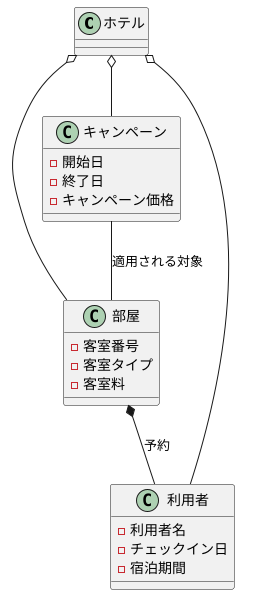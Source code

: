 @startuml 演習3-5

class ホテル {
}

class 部屋 {
  - 客室番号
  - 客室タイプ
  - 客室料
}

class キャンペーン {
  - 開始日
  - 終了日
  - キャンペーン価格
}

class 利用者 {
  - 利用者名
  - チェックイン日
  - 宿泊期間
}

ホテル o-- 部屋
ホテル o-- キャンペーン
ホテル o-- 利用者

部屋 *-- 利用者: 予約
キャンペーン -- 部屋: 適用される対象

@enduml
